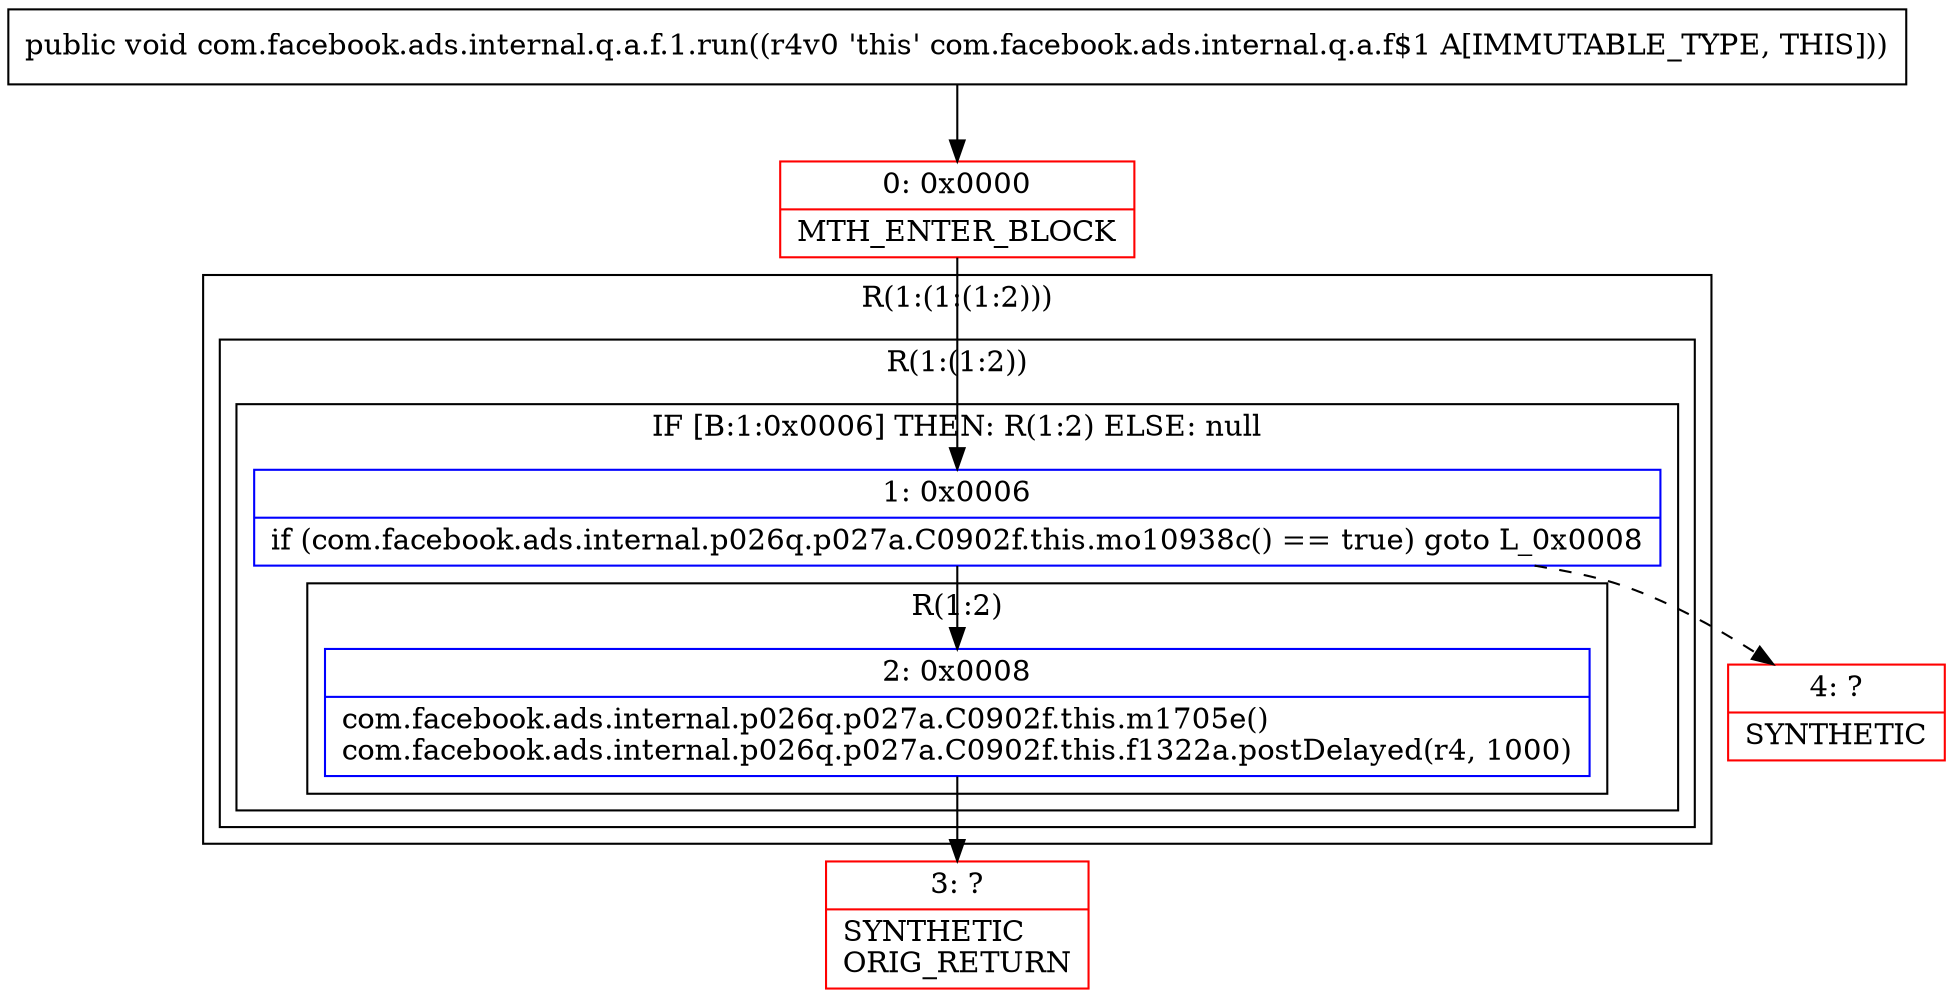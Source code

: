 digraph "CFG forcom.facebook.ads.internal.q.a.f.1.run()V" {
subgraph cluster_Region_1086781714 {
label = "R(1:(1:(1:2)))";
node [shape=record,color=blue];
subgraph cluster_Region_642183113 {
label = "R(1:(1:2))";
node [shape=record,color=blue];
subgraph cluster_IfRegion_2098108097 {
label = "IF [B:1:0x0006] THEN: R(1:2) ELSE: null";
node [shape=record,color=blue];
Node_1 [shape=record,label="{1\:\ 0x0006|if (com.facebook.ads.internal.p026q.p027a.C0902f.this.mo10938c() == true) goto L_0x0008\l}"];
subgraph cluster_Region_1730601339 {
label = "R(1:2)";
node [shape=record,color=blue];
Node_2 [shape=record,label="{2\:\ 0x0008|com.facebook.ads.internal.p026q.p027a.C0902f.this.m1705e()\lcom.facebook.ads.internal.p026q.p027a.C0902f.this.f1322a.postDelayed(r4, 1000)\l}"];
}
}
}
}
Node_0 [shape=record,color=red,label="{0\:\ 0x0000|MTH_ENTER_BLOCK\l}"];
Node_3 [shape=record,color=red,label="{3\:\ ?|SYNTHETIC\lORIG_RETURN\l}"];
Node_4 [shape=record,color=red,label="{4\:\ ?|SYNTHETIC\l}"];
MethodNode[shape=record,label="{public void com.facebook.ads.internal.q.a.f.1.run((r4v0 'this' com.facebook.ads.internal.q.a.f$1 A[IMMUTABLE_TYPE, THIS])) }"];
MethodNode -> Node_0;
Node_1 -> Node_2;
Node_1 -> Node_4[style=dashed];
Node_2 -> Node_3;
Node_0 -> Node_1;
}

